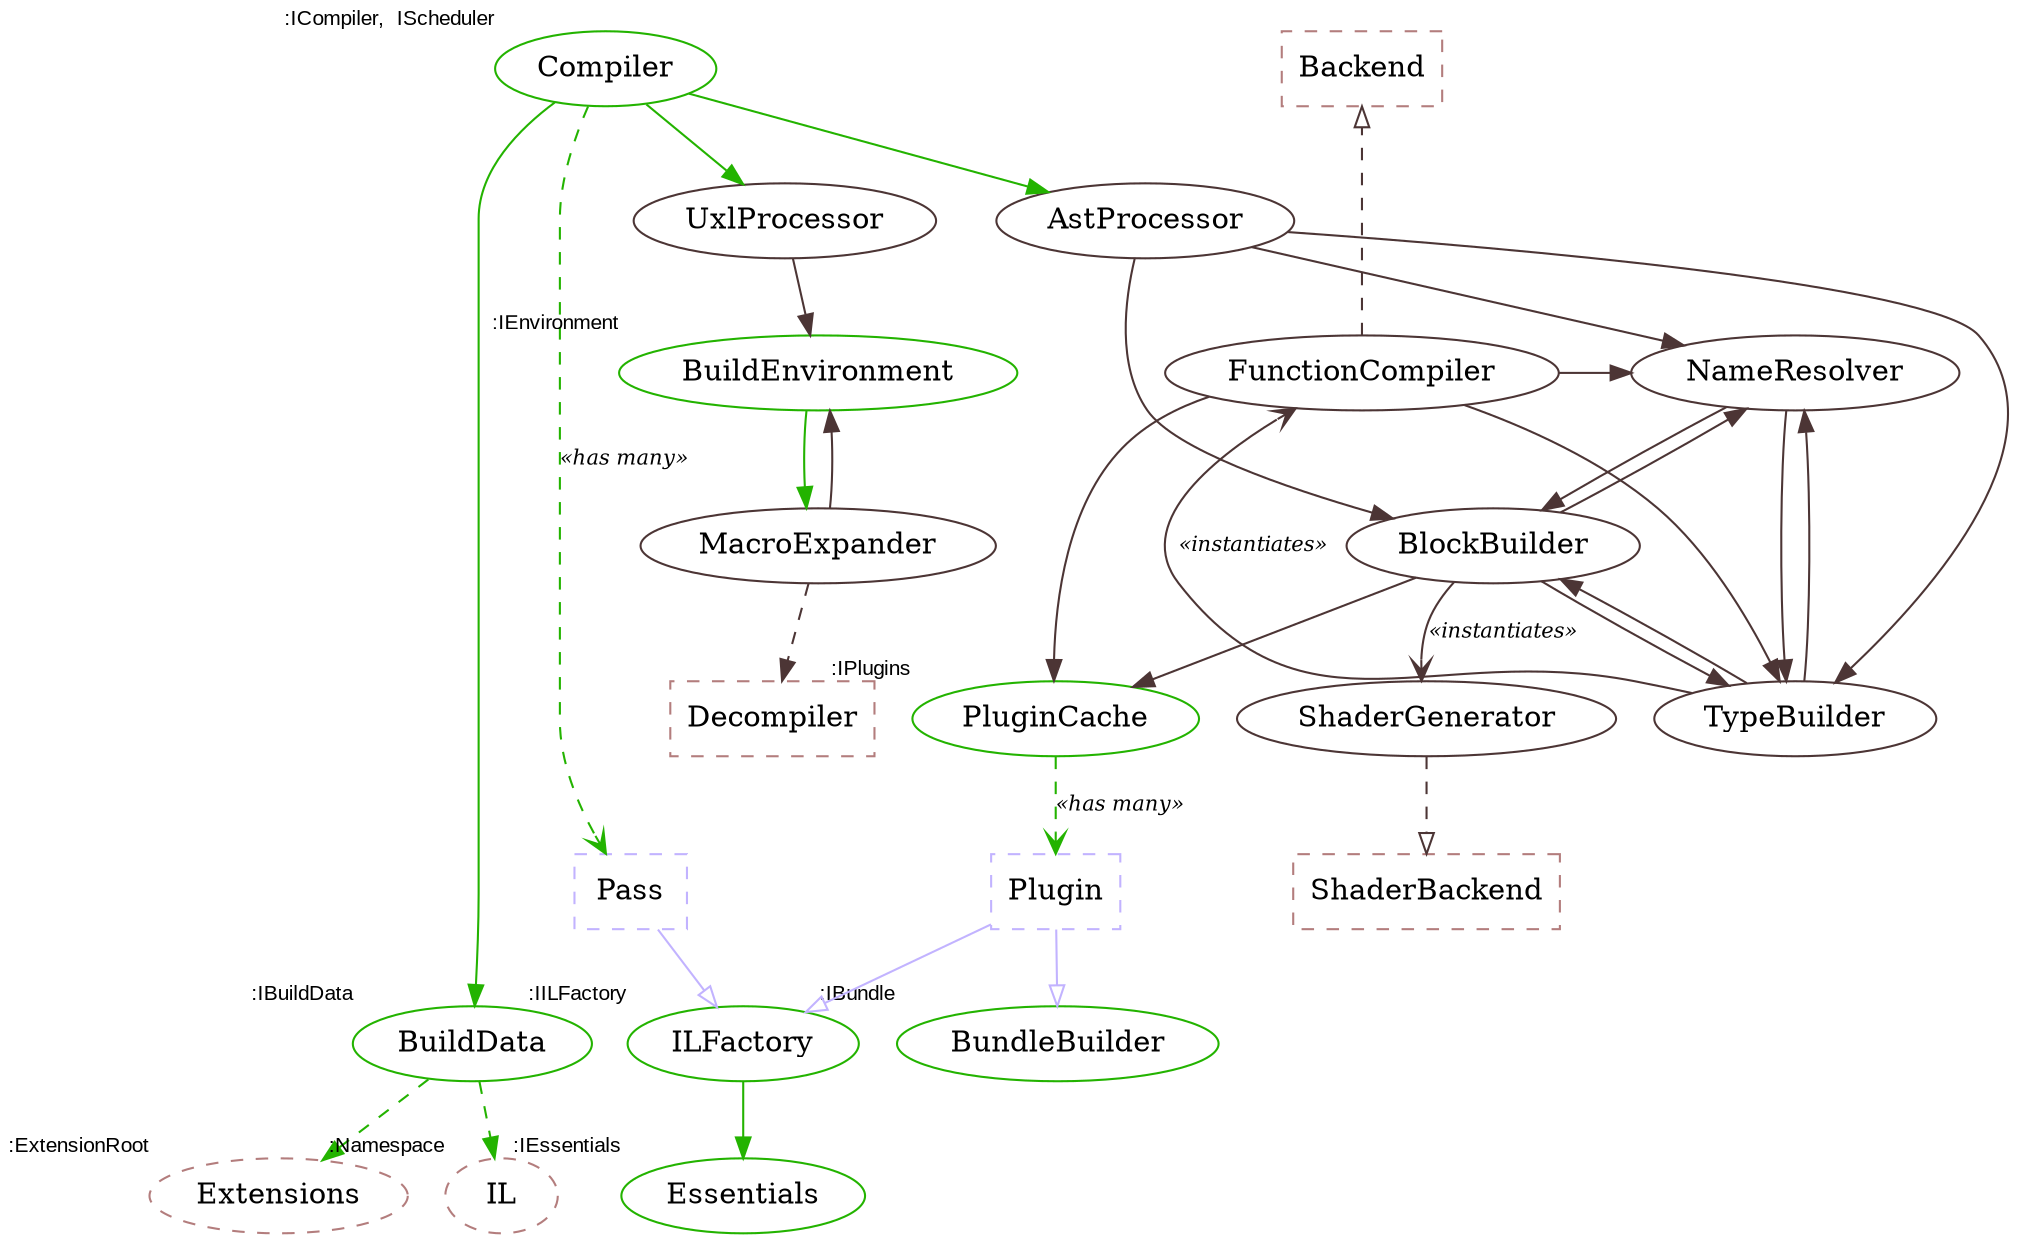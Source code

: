 digraph {
    Backend [shape=box, style=dashed, color="1. .3 .7"];
    BundleBuilder [color=".3 1. .7", xlabel=<<FONT FACE="Arial" POINT-SIZE="10">:IBundle</FONT>>];
    Compiler [color=".3 1. .7", xlabel=<<FONT FACE="Arial" POINT-SIZE="10">:ICompiler,  IScheduler</FONT>>];
    BuildData [color=".3 1. .7", xlabel=<<FONT FACE="Arial" POINT-SIZE="10">:IBuildData</FONT>>];
    Decompiler [shape=box, style=dashed, color="1. .3 .7"];
    BuildEnvironment [color=".3 1. .7", xlabel=<<FONT FACE="Arial" POINT-SIZE="10">:IEnvironment</FONT>>];
    Essentials [color=".3 1. .7", xlabel=<<FONT FACE="Arial" POINT-SIZE="10">:IEssentials</FONT>>];
    Extensions [color="1. .3 .7", style=dashed, xlabel=<<FONT FACE="Arial" POINT-SIZE="10">:ExtensionRoot</FONT>>];
    IL [color="1. .3 .7", style=dashed, xlabel=<<FONT FACE="Arial" POINT-SIZE="10">:Namespace</FONT>>];
    ILFactory [color=".3 1. .7", xlabel=<<FONT FACE="Arial" POINT-SIZE="10">:IILFactory</FONT>>];
    Pass [shape=box, style=dashed, color=".7 .3 1."];
    Plugin [shape=box, style=dashed, color=".7 .3 1."];
    PluginCache -> Plugin [arrowhead=vee, style=dashed, color=".3 1. .7", label=<<FONT FACE="Times-Italic">«has many»</FONT>>, fontsize=10]
    PluginCache [color=".3 1. .7", xlabel=<<FONT FACE="Arial" POINT-SIZE="10">:IPlugins</FONT>>];
    Plugin -> BundleBuilder [arrowhead=empty, color=".7 .3 1."];
    ShaderBackend [shape=box, style=dashed, color="1. .3 .7"];
    UxlProcessor -> BuildEnvironment[color="1. .3 .3"];
    Pass -> ILFactory [arrowhead=empty, color=".7 .3 1."];
    Compiler -> Pass [arrowhead=vee, style=dashed, color=".3 1. .7", label=<<FONT FACE="Times-Italic">«has many»</FONT>>, fontsize=10];
    Compiler -> BuildData [color=".3 1. .7"];
    Compiler -> AstProcessor [color=".3 1. .7"];
    Compiler -> UxlProcessor [color=".3 1. .7"];
    BuildData -> Extensions [style=dashed, color=".3 1. .7"];
    BuildData -> IL [style=dashed, color=".3 1. .7"];
    BuildEnvironment -> MacroExpander [color=".3 1. .7"];
    ILFactory -> Essentials [color=".3 1. .7"];
    Plugin -> ILFactory [arrowhead=empty, color=".7 .3 1."];
    NameResolver -> BlockBuilder [color="1. .3 .3"];
    NameResolver -> TypeBuilder [color="1. .3 .3"];
    MacroExpander -> BuildEnvironment [color="1. .3 .3"];
    MacroExpander -> Decompiler [style=dashed, color="1. .3 .3"];
    BlockBuilder -> NameResolver [color="1. .3 .3"];
    BlockBuilder -> PluginCache [color="1. .3 .3"];
    BlockBuilder -> TypeBuilder [color="1. .3 .3"];
    BlockBuilder -> ShaderGenerator [arrowhead=vee, color="1. .3 .3", label=<<FONT FACE="Times-Italic">«instantiates»</FONT>>, fontsize=10];
    TypeBuilder -> NameResolver [color="1. .3 .3"];
    TypeBuilder -> BlockBuilder [color="1. .3 .3"];
    TypeBuilder -> FunctionCompiler [arrowhead=vee, color="1. .3 .3", label=<<FONT FACE="Times-Italic">«instantiates»</FONT>>, fontsize=10];
    AstProcessor -> BlockBuilder[color="1. .3 .3"];
    AstProcessor -> TypeBuilder[color="1. .3 .3"];
    AstProcessor -> NameResolver[color="1. .3 .3"];
    ShaderGenerator -> ShaderBackend [arrowhead=empty, style=dashed, color="1. .3 .3"];
    FunctionCompiler -> TypeBuilder [color="1. .3 .3"];
    FunctionCompiler -> NameResolver [color="1. .3 .3"];
    FunctionCompiler -> PluginCache [color="1. .3 .3"];
    FunctionCompiler -> Backend [arrowhead=empty, style=dashed, color="1. .3 .3"];
    AstProcessor [color="1. .3 .3"];
    UxlProcessor [color="1. .3 .3"];
    NameResolver [color="1. .3 .3"];
    BlockBuilder [color="1. .3 .3"];
    ShaderGenerator [color="1. .3 .3"];
    TypeBuilder [color="1. .3 .3"];
    FunctionCompiler [color="1. .3 .3"];
    MacroExpander [color="1. .3 .3"];
    { rank=same; Pass; Plugin }
    { rank=same; BuildData; ILFactory }
    { rank=same; NameResolver; FunctionCompiler }
    { rank=same; Compiler; Backend }
}
